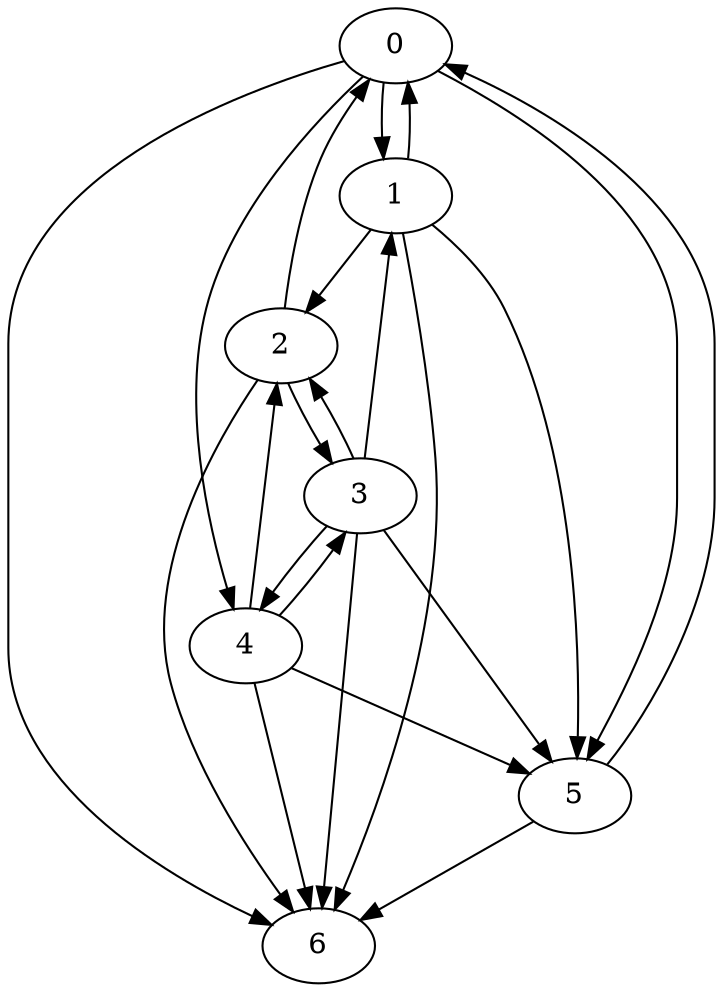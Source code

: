 // 0:E:\Postgraduate_study\fastjson\src\main\java\com\alibaba\fastjson\JSON.java
// 1:E:\Postgraduate_study\fastjson\src\main\java\com\alibaba\fastjson\JSONArray.java
// 2:E:\Postgraduate_study\fastjson\src\main\java\com\alibaba\fastjson\JSONAware.java
// 3:E:\Postgraduate_study\fastjson\src\main\java\com\alibaba\fastjson\JSONException.java
// 4:E:\Postgraduate_study\fastjson\src\main\java\com\alibaba\fastjson\JSONObject.java
// 5:E:\Postgraduate_study\fastjson\src\main\java\com\alibaba\fastjson\JSONPObject.java
// 6:E:\Postgraduate_study\fastjson\src\main\java\com\alibaba\fastjson\JSONPatch.java
digraph
{
0 -> 1;
0 -> 4;
0 -> 5;
0 -> 6;
1 -> 0;
1 -> 2;
1 -> 5;
1 -> 6;
2 -> 0;
2 -> 3;
2 -> 6;
3 -> 1;
3 -> 2;
3 -> 4;
3 -> 5;
3 -> 6;
4 -> 2;
4 -> 3;
4 -> 5;
4 -> 6;
5 -> 0;
5 -> 6;
}